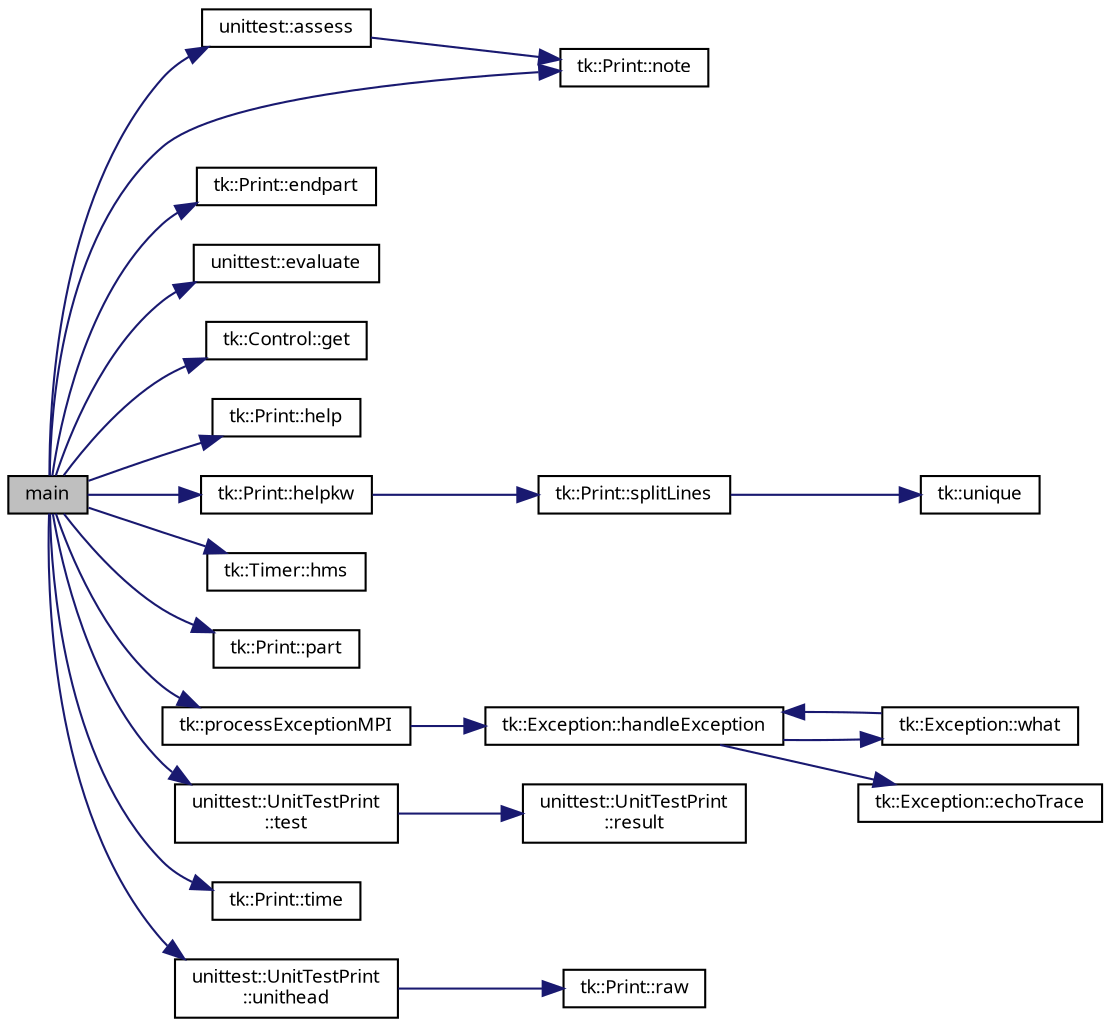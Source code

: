 digraph "main"
{
 // INTERACTIVE_SVG=YES
  bgcolor="transparent";
  edge [fontname="sans-serif",fontsize="9",labelfontname="sans-serif",labelfontsize="9"];
  node [fontname="sans-serif",fontsize="9",shape=record];
  rankdir="LR";
  Node1 [label="main",height=0.2,width=0.4,color="black", fillcolor="grey75", style="filled", fontcolor="black"];
  Node1 -> Node2 [color="midnightblue",fontsize="9",style="solid",fontname="sans-serif"];
  Node2 [label="unittest::assess",height=0.2,width=0.4,color="black",URL="$namespaceunittest.html#a7f807c6a270e2acf90045e668e50149c",tooltip="Echo final assessment after the full unit test suite has finished. "];
  Node2 -> Node3 [color="midnightblue",fontsize="9",style="solid",fontname="sans-serif"];
  Node3 [label="tk::Print::note",height=0.2,width=0.4,color="black",URL="$classtk_1_1_print.html#aa578953fd848dccef867253eb0955a26"];
  Node1 -> Node4 [color="midnightblue",fontsize="9",style="solid",fontname="sans-serif"];
  Node4 [label="tk::Print::endpart",height=0.2,width=0.4,color="black",URL="$classtk_1_1_print.html#aa695f3f76c8f7900138e61ce6ee7df1d"];
  Node1 -> Node5 [color="midnightblue",fontsize="9",style="solid",fontname="sans-serif"];
  Node5 [label="unittest::evaluate",height=0.2,width=0.4,color="black",URL="$namespaceunittest.html#a9856f65d0a689c7cb008155df943508e",tooltip="Evaluate a single unit test. "];
  Node1 -> Node6 [color="midnightblue",fontsize="9",style="solid",fontname="sans-serif"];
  Node6 [label="tk::Control::get",height=0.2,width=0.4,color="black",URL="$classtk_1_1_control.html#a85c14acef1b9de96946fcf2ab7c08721",tooltip="Const-ref accessor to single element at 1st level. "];
  Node1 -> Node7 [color="midnightblue",fontsize="9",style="solid",fontname="sans-serif"];
  Node7 [label="tk::Print::help",height=0.2,width=0.4,color="black",URL="$classtk_1_1_print.html#a2066a0ea3ff7fbaaf7a842e9ebb20460",tooltip="Formatted print of help of one-liners on all command-line parameters or control file keywords..."];
  Node1 -> Node8 [color="midnightblue",fontsize="9",style="solid",fontname="sans-serif"];
  Node8 [label="tk::Print::helpkw",height=0.2,width=0.4,color="black",URL="$classtk_1_1_print.html#ac7a3719971eb96d6674269492f5c1baa",tooltip="Formatted print of verbose help on a single command-line parameter or control file keywords..."];
  Node8 -> Node9 [color="midnightblue",fontsize="9",style="solid",fontname="sans-serif"];
  Node9 [label="tk::Print::splitLines",height=0.2,width=0.4,color="black",URL="$classtk_1_1_print.html#aa678d6f4f3e8b135769e834e2c3c0cec",tooltip="Clean up whitespaces and format a long string into multiple lines. "];
  Node9 -> Node10 [color="midnightblue",fontsize="9",style="solid",fontname="sans-serif"];
  Node10 [label="tk::unique",height=0.2,width=0.4,color="black",URL="$namespacetk.html#a87af1b002bc711716bd170a714bda211"];
  Node1 -> Node11 [color="midnightblue",fontsize="9",style="solid",fontname="sans-serif"];
  Node11 [label="tk::Timer::hms",height=0.2,width=0.4,color="black",URL="$classtk_1_1_timer.html#af7cc14f6a5a745b27b9653847c6dc5b3"];
  Node1 -> Node3 [color="midnightblue",fontsize="9",style="solid",fontname="sans-serif"];
  Node1 -> Node12 [color="midnightblue",fontsize="9",style="solid",fontname="sans-serif"];
  Node12 [label="tk::Print::part",height=0.2,width=0.4,color="black",URL="$classtk_1_1_print.html#a2e0e6ce01453e8080bcdce1837785ef3"];
  Node1 -> Node13 [color="midnightblue",fontsize="9",style="solid",fontname="sans-serif"];
  Node13 [label="tk::processExceptionMPI",height=0.2,width=0.4,color="black",URL="$namespacetk.html#a2a62b5b6880fbd0a011cedf8896b19dc",tooltip="Process an exception from the MPI runtime system. "];
  Node13 -> Node14 [color="midnightblue",fontsize="9",style="solid",fontname="sans-serif"];
  Node14 [label="tk::Exception::handleException",height=0.2,width=0.4,color="black",URL="$classtk_1_1_exception.html#aef3989f5d076c0282329daa2a646b1c6",tooltip="Handle Exception. "];
  Node14 -> Node15 [color="midnightblue",fontsize="9",style="solid",fontname="sans-serif"];
  Node15 [label="tk::Exception::what",height=0.2,width=0.4,color="black",URL="$classtk_1_1_exception.html#a0bc4b622d95adf72e77f639fd6aefbbe"];
  Node15 -> Node14 [color="midnightblue",fontsize="9",style="solid",fontname="sans-serif"];
  Node14 -> Node16 [color="midnightblue",fontsize="9",style="solid",fontname="sans-serif"];
  Node16 [label="tk::Exception::echoTrace",height=0.2,width=0.4,color="black",URL="$classtk_1_1_exception.html#a98bc4bc0d8ef380a2b90c5815a80f53a",tooltip="Demangle and Echo call trace. "];
  Node1 -> Node17 [color="midnightblue",fontsize="9",style="solid",fontname="sans-serif"];
  Node17 [label="unittest::UnitTestPrint\l::test",height=0.2,width=0.4,color="black",URL="$classunittest_1_1_unit_test_print.html#a700547bc770401cd13322dea613a9843",tooltip="Print one-liner info for test. "];
  Node17 -> Node18 [color="midnightblue",fontsize="9",style="solid",fontname="sans-serif"];
  Node18 [label="unittest::UnitTestPrint\l::result",height=0.2,width=0.4,color="black",URL="$classunittest_1_1_unit_test_print.html#acd6dc8157f5e770f8b0f2c2daede393a"];
  Node1 -> Node19 [color="midnightblue",fontsize="9",style="solid",fontname="sans-serif"];
  Node19 [label="tk::Print::time",height=0.2,width=0.4,color="black",URL="$classtk_1_1_print.html#a2c824a8327550b1b4b733f272b564783"];
  Node1 -> Node20 [color="midnightblue",fontsize="9",style="solid",fontname="sans-serif"];
  Node20 [label="unittest::UnitTestPrint\l::unithead",height=0.2,width=0.4,color="black",URL="$classunittest_1_1_unit_test_print.html#ab8c5ce751df172fac220f6a0ecafb53f"];
  Node20 -> Node21 [color="midnightblue",fontsize="9",style="solid",fontname="sans-serif"];
  Node21 [label="tk::Print::raw",height=0.2,width=0.4,color="black",URL="$classtk_1_1_print.html#aaab336a69963974e27fdc19cc6998aa7"];
}
